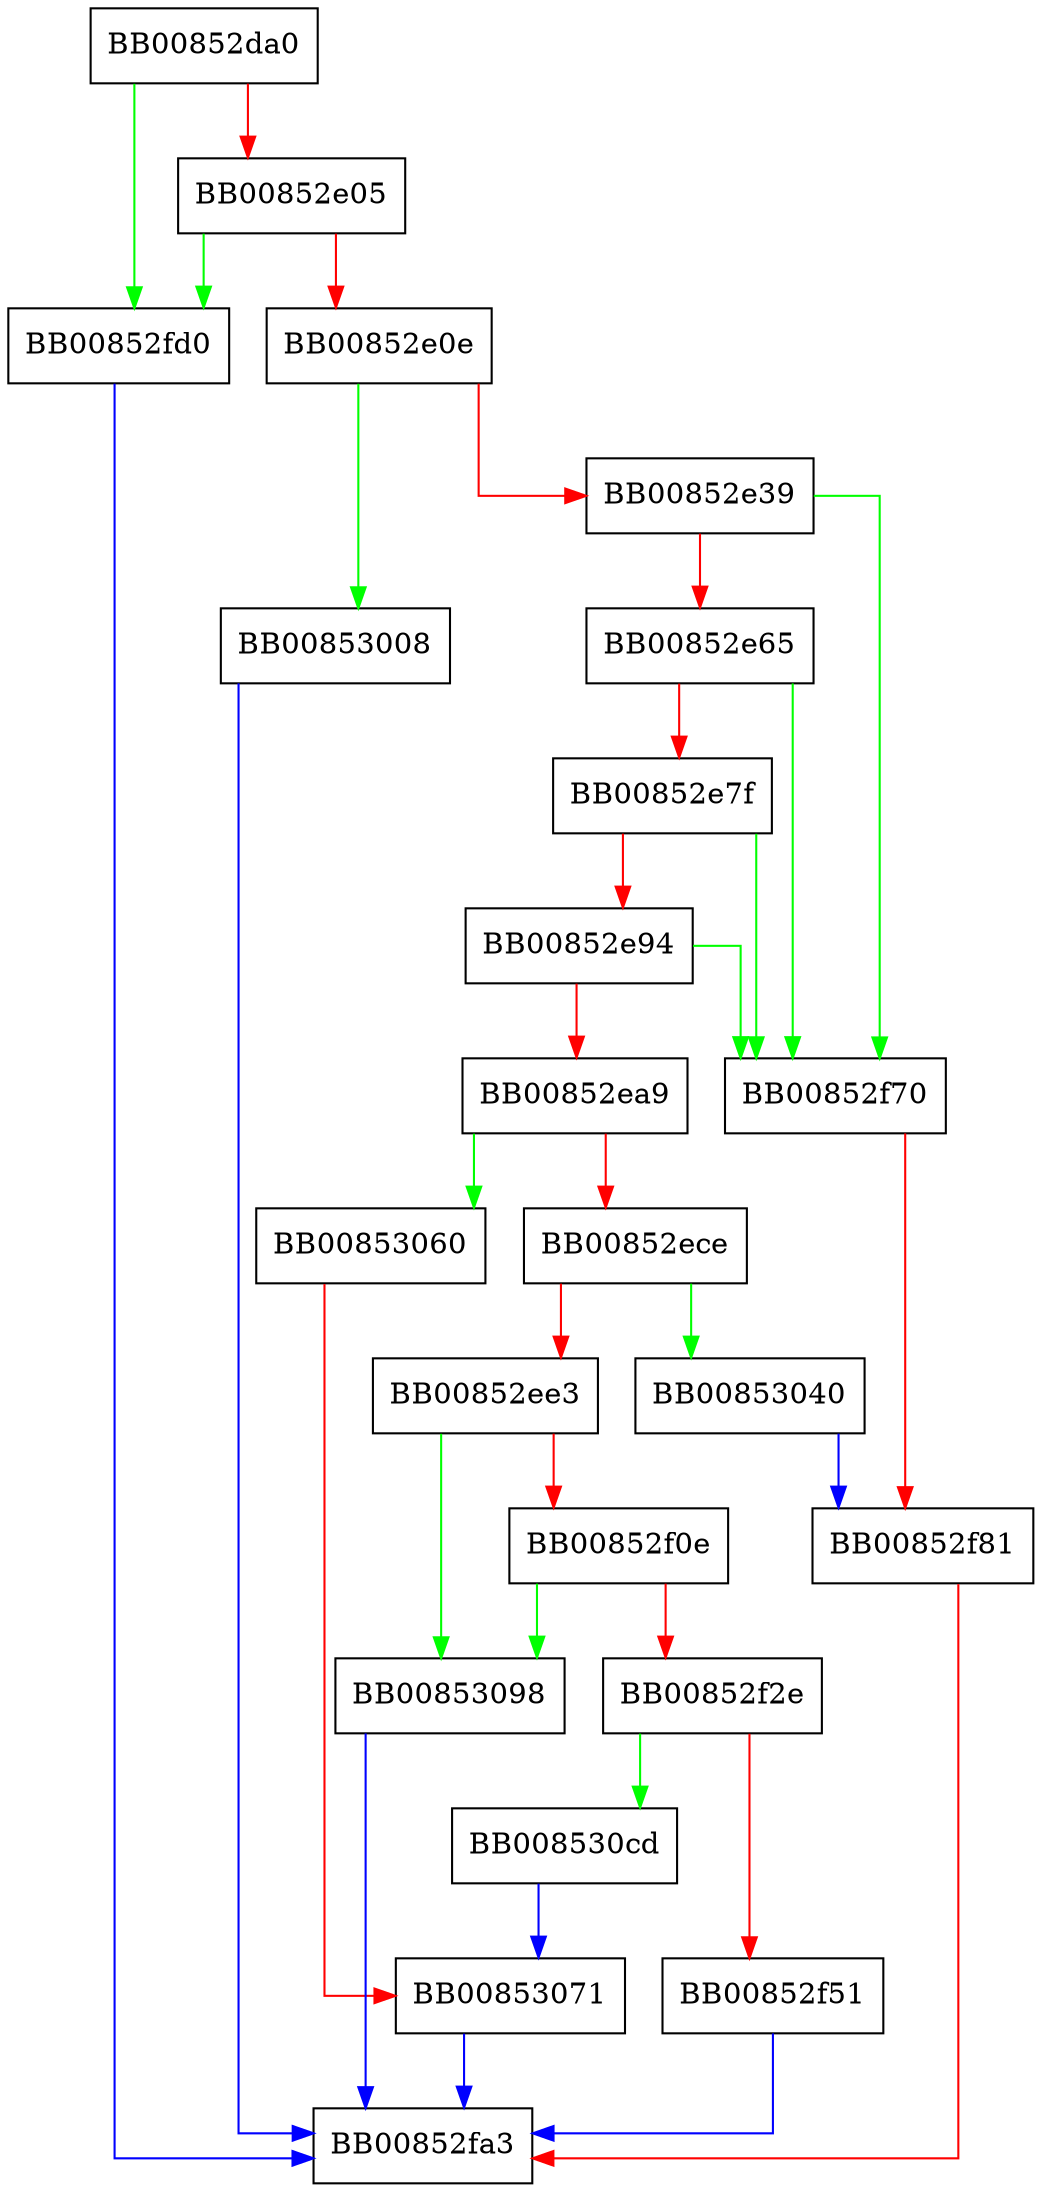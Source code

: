 digraph sm2_sig_verify {
  node [shape="box"];
  graph [splines=ortho];
  BB00852da0 -> BB00852fd0 [color="green"];
  BB00852da0 -> BB00852e05 [color="red"];
  BB00852e05 -> BB00852fd0 [color="green"];
  BB00852e05 -> BB00852e0e [color="red"];
  BB00852e0e -> BB00853008 [color="green"];
  BB00852e0e -> BB00852e39 [color="red"];
  BB00852e39 -> BB00852f70 [color="green"];
  BB00852e39 -> BB00852e65 [color="red"];
  BB00852e65 -> BB00852f70 [color="green"];
  BB00852e65 -> BB00852e7f [color="red"];
  BB00852e7f -> BB00852f70 [color="green"];
  BB00852e7f -> BB00852e94 [color="red"];
  BB00852e94 -> BB00852f70 [color="green"];
  BB00852e94 -> BB00852ea9 [color="red"];
  BB00852ea9 -> BB00853060 [color="green"];
  BB00852ea9 -> BB00852ece [color="red"];
  BB00852ece -> BB00853040 [color="green"];
  BB00852ece -> BB00852ee3 [color="red"];
  BB00852ee3 -> BB00853098 [color="green"];
  BB00852ee3 -> BB00852f0e [color="red"];
  BB00852f0e -> BB00853098 [color="green"];
  BB00852f0e -> BB00852f2e [color="red"];
  BB00852f2e -> BB008530cd [color="green"];
  BB00852f2e -> BB00852f51 [color="red"];
  BB00852f51 -> BB00852fa3 [color="blue"];
  BB00852f70 -> BB00852f81 [color="red"];
  BB00852f81 -> BB00852fa3 [color="red"];
  BB00852fd0 -> BB00852fa3 [color="blue"];
  BB00853008 -> BB00852fa3 [color="blue"];
  BB00853040 -> BB00852f81 [color="blue"];
  BB00853060 -> BB00853071 [color="red"];
  BB00853071 -> BB00852fa3 [color="blue"];
  BB00853098 -> BB00852fa3 [color="blue"];
  BB008530cd -> BB00853071 [color="blue"];
}